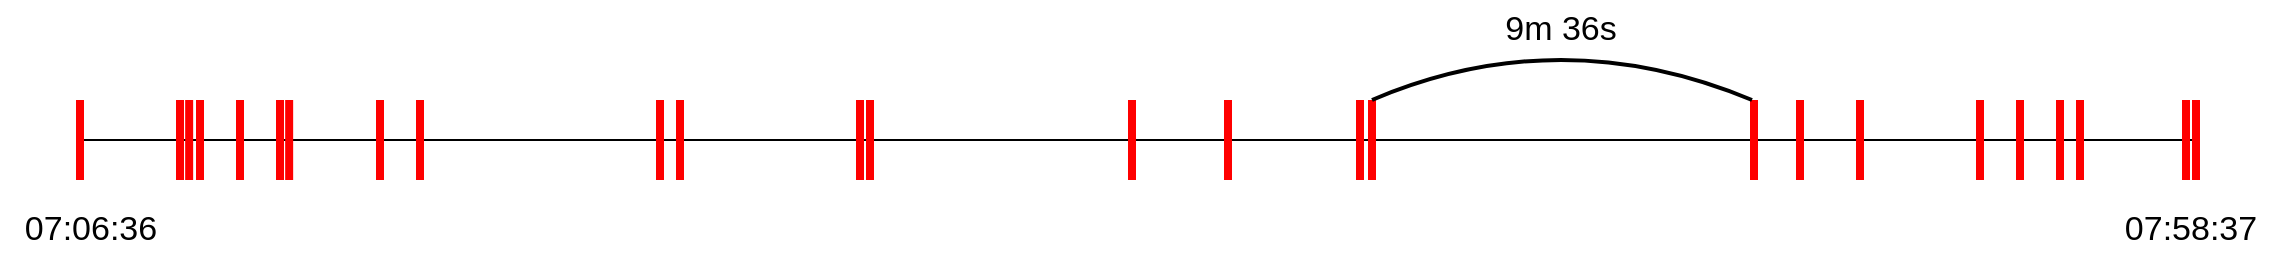 <mxfile version="21.6.8" type="device">
  <diagram name="Seite-1" id="TYnKbEs65j2kDl6rzgQV">
    <mxGraphModel dx="1393" dy="731" grid="1" gridSize="10" guides="1" tooltips="1" connect="1" arrows="1" fold="1" page="1" pageScale="1" pageWidth="1169" pageHeight="827" math="0" shadow="0">
      <root>
        <mxCell id="0" />
        <mxCell id="1" parent="0" />
        <mxCell id="H2tDujYicFlamMMsmnUt-2" value="" style="endArrow=none;html=1;rounded=0;" edge="1" parent="1">
          <mxGeometry width="50" height="50" relative="1" as="geometry">
            <mxPoint x="40" y="440" as="sourcePoint" />
            <mxPoint x="1100" y="440" as="targetPoint" />
          </mxGeometry>
        </mxCell>
        <mxCell id="H2tDujYicFlamMMsmnUt-3" value="07:06:36" style="text;html=1;align=center;verticalAlign=middle;resizable=0;points=[];autosize=1;strokeColor=none;fillColor=none;fontSize=17;" vertex="1" parent="1">
          <mxGeometry y="470" width="90" height="30" as="geometry" />
        </mxCell>
        <mxCell id="H2tDujYicFlamMMsmnUt-4" value="" style="endArrow=none;html=1;rounded=0;strokeColor=#ff0000;strokeWidth=4;" edge="1" parent="1">
          <mxGeometry width="50" height="50" relative="1" as="geometry">
            <mxPoint x="40" y="460" as="sourcePoint" />
            <mxPoint x="40" y="420" as="targetPoint" />
          </mxGeometry>
        </mxCell>
        <mxCell id="H2tDujYicFlamMMsmnUt-6" value="" style="endArrow=none;html=1;rounded=0;strokeColor=#ff0000;strokeWidth=4;" edge="1" parent="1">
          <mxGeometry width="50" height="50" relative="1" as="geometry">
            <mxPoint x="90" y="460" as="sourcePoint" />
            <mxPoint x="90" y="420" as="targetPoint" />
          </mxGeometry>
        </mxCell>
        <mxCell id="H2tDujYicFlamMMsmnUt-9" value="" style="endArrow=none;html=1;rounded=0;strokeColor=#ff0000;strokeWidth=4;" edge="1" parent="1">
          <mxGeometry width="50" height="50" relative="1" as="geometry">
            <mxPoint x="94.58" y="460" as="sourcePoint" />
            <mxPoint x="94.58" y="420" as="targetPoint" />
          </mxGeometry>
        </mxCell>
        <mxCell id="H2tDujYicFlamMMsmnUt-10" value="" style="endArrow=none;html=1;rounded=0;strokeColor=#ff0000;strokeWidth=4;" edge="1" parent="1">
          <mxGeometry width="50" height="50" relative="1" as="geometry">
            <mxPoint x="100" y="460" as="sourcePoint" />
            <mxPoint x="100" y="420" as="targetPoint" />
          </mxGeometry>
        </mxCell>
        <mxCell id="H2tDujYicFlamMMsmnUt-12" value="" style="endArrow=none;html=1;rounded=0;strokeColor=#ff0000;strokeWidth=4;" edge="1" parent="1">
          <mxGeometry width="50" height="50" relative="1" as="geometry">
            <mxPoint x="120" y="460" as="sourcePoint" />
            <mxPoint x="120" y="420" as="targetPoint" />
          </mxGeometry>
        </mxCell>
        <mxCell id="H2tDujYicFlamMMsmnUt-13" value="" style="endArrow=none;html=1;rounded=0;strokeColor=#ff0000;strokeWidth=4;" edge="1" parent="1">
          <mxGeometry width="50" height="50" relative="1" as="geometry">
            <mxPoint x="140" y="460" as="sourcePoint" />
            <mxPoint x="140" y="420" as="targetPoint" />
          </mxGeometry>
        </mxCell>
        <mxCell id="H2tDujYicFlamMMsmnUt-14" value="" style="endArrow=none;html=1;rounded=0;strokeColor=#ff0000;strokeWidth=4;" edge="1" parent="1">
          <mxGeometry width="50" height="50" relative="1" as="geometry">
            <mxPoint x="144.58" y="460" as="sourcePoint" />
            <mxPoint x="144.58" y="420" as="targetPoint" />
          </mxGeometry>
        </mxCell>
        <mxCell id="H2tDujYicFlamMMsmnUt-15" value="" style="endArrow=none;html=1;rounded=0;strokeColor=#ff0000;strokeWidth=4;" edge="1" parent="1">
          <mxGeometry width="50" height="50" relative="1" as="geometry">
            <mxPoint x="190" y="460" as="sourcePoint" />
            <mxPoint x="190" y="420" as="targetPoint" />
          </mxGeometry>
        </mxCell>
        <mxCell id="H2tDujYicFlamMMsmnUt-16" value="" style="endArrow=none;html=1;rounded=0;strokeColor=#ff0000;strokeWidth=4;" edge="1" parent="1">
          <mxGeometry width="50" height="50" relative="1" as="geometry">
            <mxPoint x="210" y="460" as="sourcePoint" />
            <mxPoint x="210" y="420" as="targetPoint" />
          </mxGeometry>
        </mxCell>
        <mxCell id="H2tDujYicFlamMMsmnUt-17" value="" style="endArrow=none;html=1;rounded=0;strokeColor=#ff0000;strokeWidth=4;" edge="1" parent="1">
          <mxGeometry width="50" height="50" relative="1" as="geometry">
            <mxPoint x="330" y="460" as="sourcePoint" />
            <mxPoint x="330" y="420" as="targetPoint" />
          </mxGeometry>
        </mxCell>
        <mxCell id="H2tDujYicFlamMMsmnUt-18" value="" style="endArrow=none;html=1;rounded=0;strokeColor=#ff0000;strokeWidth=4;" edge="1" parent="1">
          <mxGeometry width="50" height="50" relative="1" as="geometry">
            <mxPoint x="340" y="460" as="sourcePoint" />
            <mxPoint x="340" y="420" as="targetPoint" />
          </mxGeometry>
        </mxCell>
        <mxCell id="H2tDujYicFlamMMsmnUt-19" value="" style="endArrow=none;html=1;rounded=0;strokeColor=#ff0000;strokeWidth=4;" edge="1" parent="1">
          <mxGeometry width="50" height="50" relative="1" as="geometry">
            <mxPoint x="430" y="460" as="sourcePoint" />
            <mxPoint x="430" y="420" as="targetPoint" />
          </mxGeometry>
        </mxCell>
        <mxCell id="H2tDujYicFlamMMsmnUt-20" value="" style="endArrow=none;html=1;rounded=0;strokeColor=#ff0000;strokeWidth=4;" edge="1" parent="1">
          <mxGeometry width="50" height="50" relative="1" as="geometry">
            <mxPoint x="435" y="460" as="sourcePoint" />
            <mxPoint x="435" y="420" as="targetPoint" />
          </mxGeometry>
        </mxCell>
        <mxCell id="H2tDujYicFlamMMsmnUt-21" value="" style="endArrow=none;html=1;rounded=0;strokeColor=#ff0000;strokeWidth=4;" edge="1" parent="1">
          <mxGeometry width="50" height="50" relative="1" as="geometry">
            <mxPoint x="566" y="460" as="sourcePoint" />
            <mxPoint x="566" y="420" as="targetPoint" />
          </mxGeometry>
        </mxCell>
        <mxCell id="H2tDujYicFlamMMsmnUt-23" value="" style="endArrow=none;html=1;rounded=0;strokeColor=#ff0000;strokeWidth=4;" edge="1" parent="1">
          <mxGeometry width="50" height="50" relative="1" as="geometry">
            <mxPoint x="614" y="460" as="sourcePoint" />
            <mxPoint x="614" y="420" as="targetPoint" />
          </mxGeometry>
        </mxCell>
        <mxCell id="H2tDujYicFlamMMsmnUt-24" value="" style="endArrow=none;html=1;rounded=0;strokeColor=#ff0000;strokeWidth=4;" edge="1" parent="1">
          <mxGeometry width="50" height="50" relative="1" as="geometry">
            <mxPoint x="680" y="460" as="sourcePoint" />
            <mxPoint x="680" y="420" as="targetPoint" />
          </mxGeometry>
        </mxCell>
        <mxCell id="H2tDujYicFlamMMsmnUt-25" value="" style="endArrow=none;html=1;rounded=0;strokeColor=#ff0000;strokeWidth=4;" edge="1" parent="1">
          <mxGeometry width="50" height="50" relative="1" as="geometry">
            <mxPoint x="686" y="460" as="sourcePoint" />
            <mxPoint x="686" y="420" as="targetPoint" />
          </mxGeometry>
        </mxCell>
        <mxCell id="H2tDujYicFlamMMsmnUt-26" value="" style="endArrow=none;html=1;rounded=0;strokeColor=#ff0000;strokeWidth=4;" edge="1" parent="1">
          <mxGeometry width="50" height="50" relative="1" as="geometry">
            <mxPoint x="877" y="460" as="sourcePoint" />
            <mxPoint x="877" y="420" as="targetPoint" />
          </mxGeometry>
        </mxCell>
        <mxCell id="H2tDujYicFlamMMsmnUt-27" value="" style="endArrow=none;html=1;rounded=0;strokeColor=#ff0000;strokeWidth=4;" edge="1" parent="1">
          <mxGeometry width="50" height="50" relative="1" as="geometry">
            <mxPoint x="900" y="460" as="sourcePoint" />
            <mxPoint x="900" y="420" as="targetPoint" />
          </mxGeometry>
        </mxCell>
        <mxCell id="H2tDujYicFlamMMsmnUt-28" value="" style="endArrow=none;html=1;rounded=0;strokeColor=#ff0000;strokeWidth=4;" edge="1" parent="1">
          <mxGeometry width="50" height="50" relative="1" as="geometry">
            <mxPoint x="930" y="460" as="sourcePoint" />
            <mxPoint x="930" y="420" as="targetPoint" />
          </mxGeometry>
        </mxCell>
        <mxCell id="H2tDujYicFlamMMsmnUt-29" value="" style="endArrow=none;html=1;rounded=0;strokeColor=#ff0000;strokeWidth=4;" edge="1" parent="1">
          <mxGeometry width="50" height="50" relative="1" as="geometry">
            <mxPoint x="990" y="460" as="sourcePoint" />
            <mxPoint x="990" y="420" as="targetPoint" />
          </mxGeometry>
        </mxCell>
        <mxCell id="H2tDujYicFlamMMsmnUt-30" value="" style="endArrow=none;html=1;rounded=0;strokeColor=#ff0000;strokeWidth=4;" edge="1" parent="1">
          <mxGeometry width="50" height="50" relative="1" as="geometry">
            <mxPoint x="1010" y="460" as="sourcePoint" />
            <mxPoint x="1010" y="420" as="targetPoint" />
          </mxGeometry>
        </mxCell>
        <mxCell id="H2tDujYicFlamMMsmnUt-32" value="" style="endArrow=none;html=1;rounded=0;strokeColor=#ff0000;strokeWidth=4;" edge="1" parent="1">
          <mxGeometry width="50" height="50" relative="1" as="geometry">
            <mxPoint x="1030" y="460" as="sourcePoint" />
            <mxPoint x="1030" y="420" as="targetPoint" />
          </mxGeometry>
        </mxCell>
        <mxCell id="H2tDujYicFlamMMsmnUt-33" value="" style="endArrow=none;html=1;rounded=0;strokeColor=#ff0000;strokeWidth=4;" edge="1" parent="1">
          <mxGeometry width="50" height="50" relative="1" as="geometry">
            <mxPoint x="1040" y="460" as="sourcePoint" />
            <mxPoint x="1040" y="420" as="targetPoint" />
          </mxGeometry>
        </mxCell>
        <mxCell id="H2tDujYicFlamMMsmnUt-34" value="" style="endArrow=none;html=1;rounded=0;strokeColor=#ff0000;strokeWidth=4;" edge="1" parent="1">
          <mxGeometry width="50" height="50" relative="1" as="geometry">
            <mxPoint x="1093" y="460" as="sourcePoint" />
            <mxPoint x="1093" y="420" as="targetPoint" />
          </mxGeometry>
        </mxCell>
        <mxCell id="H2tDujYicFlamMMsmnUt-35" value="" style="endArrow=none;html=1;rounded=0;strokeColor=#ff0000;strokeWidth=4;" edge="1" parent="1">
          <mxGeometry width="50" height="50" relative="1" as="geometry">
            <mxPoint x="1098" y="460" as="sourcePoint" />
            <mxPoint x="1098" y="420" as="targetPoint" />
          </mxGeometry>
        </mxCell>
        <mxCell id="H2tDujYicFlamMMsmnUt-36" value="07:58:37" style="text;html=1;align=center;verticalAlign=middle;resizable=0;points=[];autosize=1;strokeColor=none;fillColor=none;fontSize=17;" vertex="1" parent="1">
          <mxGeometry x="1050" y="470" width="90" height="30" as="geometry" />
        </mxCell>
        <mxCell id="H2tDujYicFlamMMsmnUt-37" value="9m 36s" style="text;html=1;align=center;verticalAlign=middle;resizable=0;points=[];autosize=1;strokeColor=none;fillColor=none;fontSize=17;" vertex="1" parent="1">
          <mxGeometry x="740" y="370" width="80" height="30" as="geometry" />
        </mxCell>
        <mxCell id="H2tDujYicFlamMMsmnUt-38" value="" style="curved=1;endArrow=none;html=1;rounded=0;endFill=0;strokeWidth=2;" edge="1" parent="1">
          <mxGeometry width="50" height="50" relative="1" as="geometry">
            <mxPoint x="686" y="420" as="sourcePoint" />
            <mxPoint x="876" y="420" as="targetPoint" />
            <Array as="points">
              <mxPoint x="780" y="380" />
            </Array>
          </mxGeometry>
        </mxCell>
      </root>
    </mxGraphModel>
  </diagram>
</mxfile>
